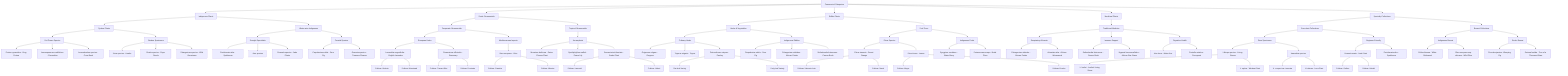 %% COMMERCIAL CATEGORIES TREE
graph TD
    CC[Commercial Categories] --> CC1[Indigenous Plants]
    CC --> CC2[Exotic Ornamentals]
    CC --> CC3[Edible Plants]
    CC --> CC4[Medicinal Plants]
    CC --> CC5[Specialty Collections]
    
    CC1 --> CC1a[Fynbos Plants]
    CC1a --> CC1a1[Cut Flower Species]
    CC1a1 --> CC1a1a[Protea cynaroides - King Protea]
    CC1a1 --> CC1a1b[Leucospermum cordifolium - Pincushion]
    CC1a1 --> CC1a1c[Leucadendron species - Cone Bush]
    CC1a --> CC1a2[Garden Specimens]
    CC1a2 --> CC1a2a[Erica species - Heaths]
    CC1a2 --> CC1a2b[Restio species - Cape Reeds]
    CC1a2 --> CC1a2c[Pelargonium species - Wild Geraniums]
    
    CC1 --> CC1b[Water-wise Indigenous]
    CC1b --> CC1b1[Drought Specialists]
    CC1b1 --> CC1b1a[Portulacaria afra - Spekboom]
    CC1b1 --> CC1b1b[Aloe species]
    CC1b1 --> CC1b1c[Crassula species - Jade Plants]
    CC1b --> CC1b2[Coastal Species]
    CC1b2 --> CC1b2a[Carpobrotus edulis - Sour Fig]
    CC1b2 --> CC1b2b[Gazania species - Treasure Flowers]
    
    CC2 --> CC2a[Temperate Ornamentals]
    CC2a --> CC2a1[European Herbs]
    CC2a1 --> CC2a1a[Lavandula angustifolia - English Lavender]
    CC2a1a --> CC2a1a1[Cultivar: Hidcote]
    CC2a1a --> CC2a1a2[Cultivar: Munstead]
    CC2a1 --> CC2a1b[Rosmarinus officinalis - Rosemary]
    CC2a1b --> CC2a1b1[Cultivar: Tuscan Blue]
    CC2a1b --> CC2a1b2[Cultivar: Prostrate]
    CC2a --> CC2a2[Mediterranean Imports]
    CC2a2 --> CC2a2a[Olea europaea - Olive]
    CC2a2a --> CC2a2a1[Cultivar: Frantoio]
    CC2a2a --> CC2a2a2[Cultivar: Mission]
    
    CC2 --> CC2b[Tropical Ornamentals]
    CC2b --> CC2b1[Houseplants]
    CC2b1 --> CC2b1a[Monstera deliciosa - Swiss Cheese Plant]
    CC2b1 --> CC2b1b[Spathiphyllum wallisii - Peace Lily]
    CC2b1 --> CC2b1c[Sansevieria trifasciata - Snake Plant]
    CC2b1c --> CC2b1c1[Cultivar: Laurentii]
    CC2b1c --> CC2b1c2[Cultivar: Hahnii]
    
    CC3 --> CC3a[Herbs & Vegetables]
    CC3a --> CC3a1[Culinary Herbs]
    CC3a1 --> CC3a1a[Origanum vulgare - Oregano]
    CC3a1 --> CC3a1b[Thymus vulgaris - Thyme]
    CC3a1 --> CC3a1c[Petroselinum crispum - Parsley]
    CC3a1c --> CC3a1c1[Flat-leaf Variety]
    CC3a1c --> CC3a1c2[Curly-leaf Variety]
    CC3a --> CC3a2[Indigenous Edibles]
    CC3a2 --> CC3a2a[Carpobrotus edulis - Sour Fig]
    CC3a2 --> CC3a2b[Pelargonium sidoides - African Potato]
    CC3a2 --> CC3a2c[Sutherlandia frutescens - Cancer Bush]
    
    CC3 --> CC3b[Fruit Trees]
    CC3b --> CC3b1[Citrus Species]
    CC3b1 --> CC3b1a[Citrus sinensis - Sweet Orange]
    CC3b1a --> CC3b1a1[Cultivar: Valencia Late]
    CC3b1a --> CC3b1a2[Cultivar: Navel]
    CC3b1 --> CC3b1b[Citrus limon - Lemon]
    CC3b1b --> CC3b1b1[Cultivar: Meyer]
    CC3b1b --> CC3b1b2[Cultivar: Eureka]
    CC3b --> CC3b2[Indigenous Fruits]
    CC3b2 --> CC3b2a[Syzygium cordatum - Water Berry]
    CC3b2 --> CC3b2b[Carissa macrocarpa - Natal Plum]
    
    CC4 --> CC4a[Traditional Medicine]
    CC4a --> CC4a1[Respiratory Ailments]
    CC4a1 --> CC4a1a[Pelargonium sidoides - African Potato]
    CC4a1 --> CC4a1b[Artemisia afra - African Wormwood]
    CC4a --> CC4a2[Immune Support]
    CC4a2 --> CC4a2a[Sutherlandia frutescens - Cancer Bush]
    CC4a2 --> CC4a2b[Hypoxis hemerocallidea - African Star Grass]
    CC4a --> CC4a3[Digestive Health]
    CC4a3 --> CC4a3a[Aloe ferox - Bitter Aloe]
    CC4a3 --> CC4a3b[Centella asiatica - Pennywort]
    
    CC5 --> CC5a[Succulent Collections]
    CC5a --> CC5a1[Rare Specimens]
    CC5a1 --> CC5a1a[Lithops species - Living Stones]
    CC5a1a --> CC5a1a1[L. lesliei - Leslie's Living Stone]
    CC5a1a --> CC5a1a2[L. optica - Window Plant]
    CC5a1 --> CC5a1b[Haworthia species]
    CC5a1b --> CC5a1b1[H. cooperi var. truncata]
    CC5a1b --> CC5a1b2[H. obtusa - Lens Plant]
    CC5a --> CC5a2[Beginner-Friendly]
    CC5a2 --> CC5a2a[Crassula ovata - Jade Plant]
    CC5a2a --> CC5a2a1[Cultivar: Gollum]
    CC5a2a --> CC5a2a2[Cultivar: Hobbit]
    CC5a2 --> CC5a2b[Portulacaria afra - Spekboom]
    
    CC5 --> CC5b[Bonsai Collections]
    CC5b --> CC5b1[Indigenous Bonsai]
    CC5b1 --> CC5b1a[Celtis africana - White Stinkwood]
    CC5b1 --> CC5b1b[Olea europaea ssp. africana - Wild Olive]
    CC5b --> CC5b2[Exotic Bonsai]
    CC5b2 --> CC5b2a[Ficus benjamina - Weeping Fig]
    CC5b2 --> CC5b2b[Serissa foetida - Tree of a Thousand Stars]